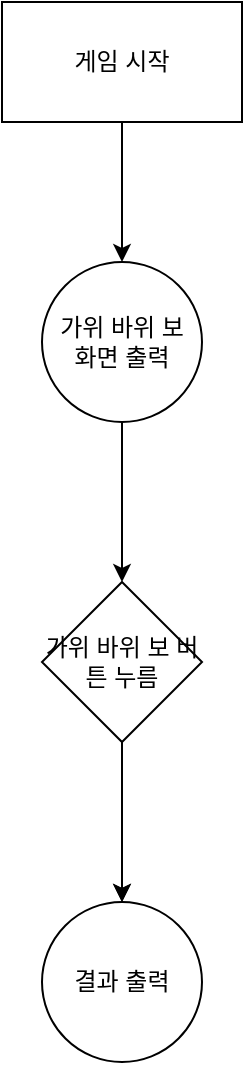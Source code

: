 <mxfile>
    <diagram id="N7xev35tqorsYkU4eaZh" name="Page-1">
        <mxGraphModel dx="820" dy="618" grid="1" gridSize="10" guides="1" tooltips="1" connect="1" arrows="1" fold="1" page="1" pageScale="1" pageWidth="850" pageHeight="1100" math="0" shadow="0">
            <root>
                <mxCell id="0"/>
                <mxCell id="1" parent="0"/>
                <mxCell id="5" value="" style="edgeStyle=none;html=1;" edge="1" parent="1" source="3" target="4">
                    <mxGeometry relative="1" as="geometry"/>
                </mxCell>
                <mxCell id="3" value="게임 시작" style="whiteSpace=wrap;html=1;" vertex="1" parent="1">
                    <mxGeometry x="170" y="110" width="120" height="60" as="geometry"/>
                </mxCell>
                <mxCell id="8" value="" style="edgeStyle=none;html=1;" edge="1" parent="1" source="4" target="7">
                    <mxGeometry relative="1" as="geometry"/>
                </mxCell>
                <mxCell id="4" value="가위 바위 보&lt;br&gt;화면 출력" style="ellipse;whiteSpace=wrap;html=1;" vertex="1" parent="1">
                    <mxGeometry x="190" y="240" width="80" height="80" as="geometry"/>
                </mxCell>
                <mxCell id="13" value="" style="edgeStyle=none;html=1;" edge="1" parent="1" source="7">
                    <mxGeometry relative="1" as="geometry">
                        <mxPoint x="230" y="560" as="targetPoint"/>
                    </mxGeometry>
                </mxCell>
                <mxCell id="15" value="" style="edgeStyle=none;html=1;" edge="1" parent="1" source="7" target="14">
                    <mxGeometry relative="1" as="geometry"/>
                </mxCell>
                <mxCell id="7" value="가위 바위 보 버튼 누름" style="rhombus;whiteSpace=wrap;html=1;" vertex="1" parent="1">
                    <mxGeometry x="190" y="400" width="80" height="80" as="geometry"/>
                </mxCell>
                <mxCell id="14" value="결과 출력" style="ellipse;whiteSpace=wrap;html=1;" vertex="1" parent="1">
                    <mxGeometry x="190" y="560" width="80" height="80" as="geometry"/>
                </mxCell>
            </root>
        </mxGraphModel>
    </diagram>
</mxfile>